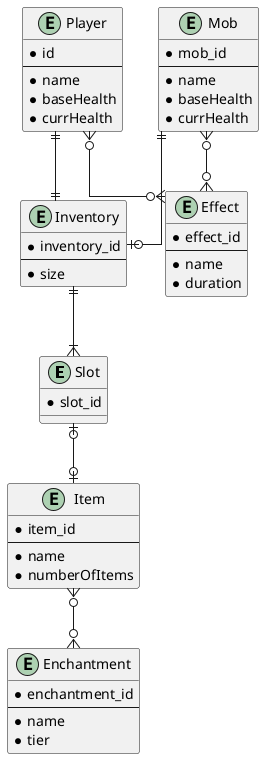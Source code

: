  @startuml Minecraft
skinparam linetype ortho

entity Slot {
    *slot_id
}

entity Inventory {
    *inventory_id
    --
    *size
}

entity Item {
    *item_id
    --
    *name
    *numberOfItems
}

entity Enchantment {
    *enchantment_id
    --
    *name
    *tier
}

entity Player {
    *id
    --
    *name
    *baseHealth
    *currHealth
}

entity Mob {
    *mob_id
    --
    *name
    *baseHealth
    *currHealth
}

entity Effect {
    *effect_id
    --
    *name
    *duration
}

Slot |o--o| Item
Inventory ||--|{ Slot
Mob ||--o| Inventory
Player ||--|| Inventory
Item }o--o{ Enchantment
Player }o--o{ Effect
Mob }o--o{ Effect